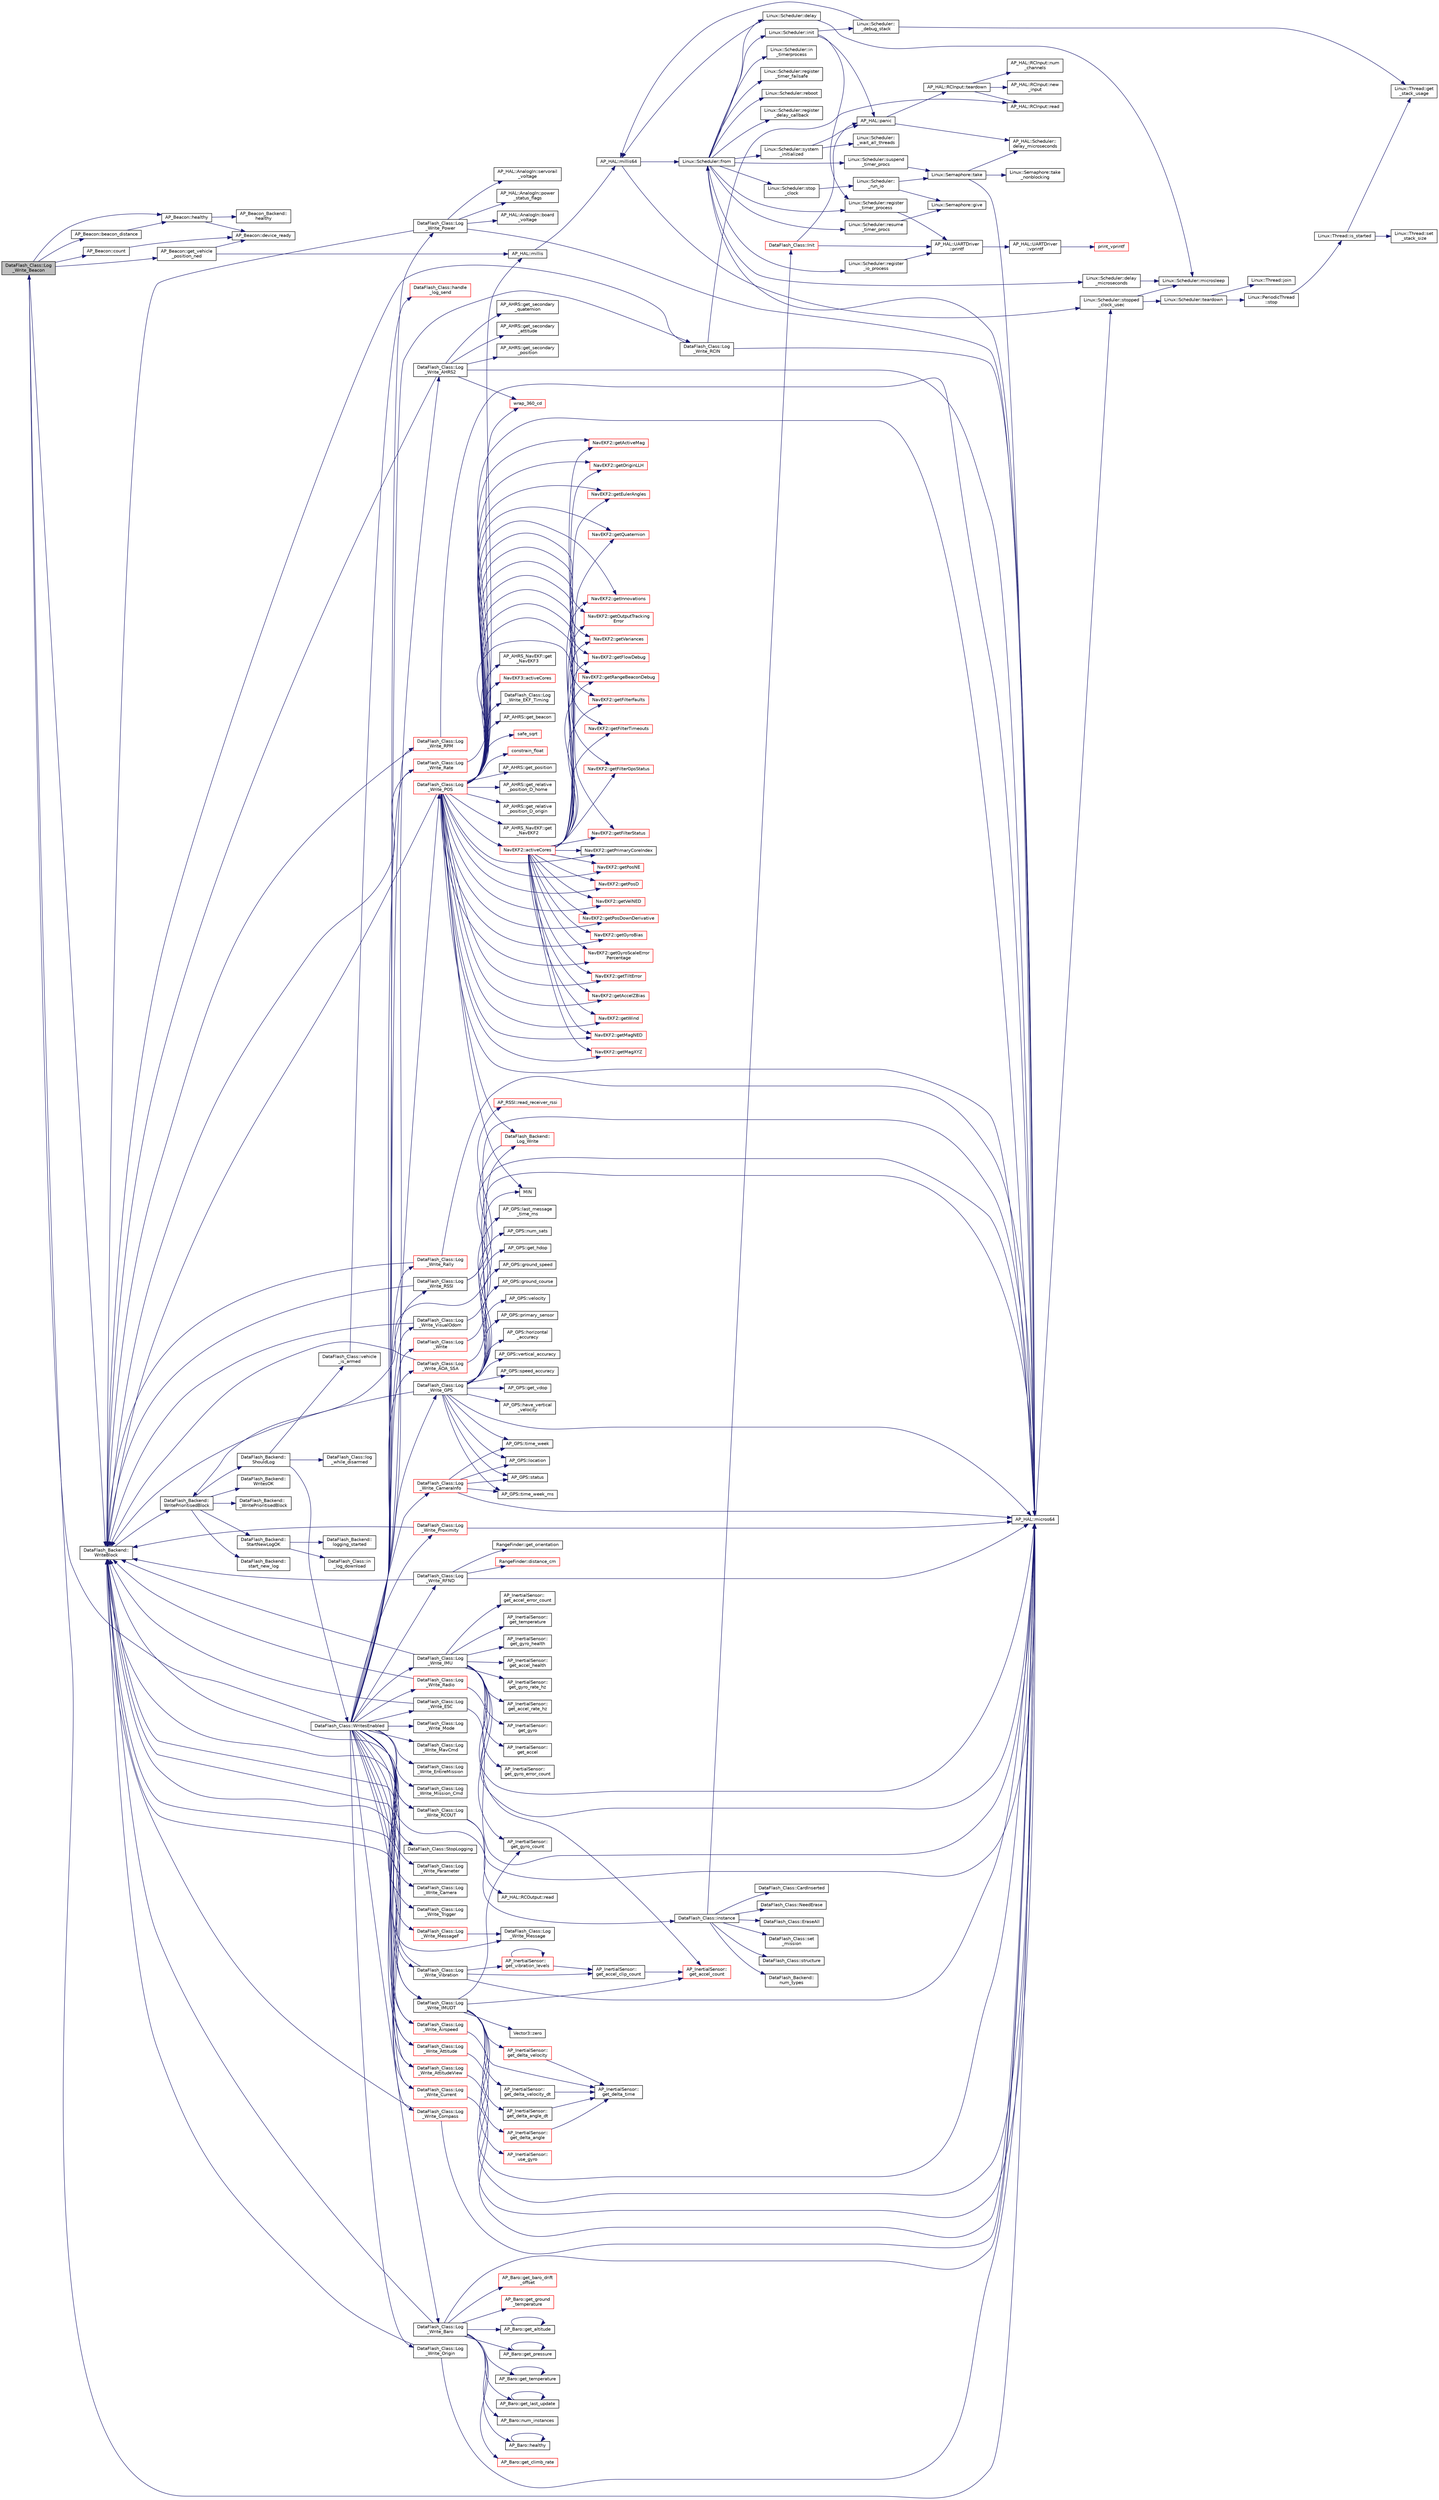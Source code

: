 digraph "DataFlash_Class::Log_Write_Beacon"
{
 // INTERACTIVE_SVG=YES
  edge [fontname="Helvetica",fontsize="10",labelfontname="Helvetica",labelfontsize="10"];
  node [fontname="Helvetica",fontsize="10",shape=record];
  rankdir="LR";
  Node1 [label="DataFlash_Class::Log\l_Write_Beacon",height=0.2,width=0.4,color="black", fillcolor="grey75", style="filled", fontcolor="black"];
  Node1 -> Node2 [color="midnightblue",fontsize="10",style="solid",fontname="Helvetica"];
  Node2 [label="AP_Beacon::get_vehicle\l_position_ned",height=0.2,width=0.4,color="black", fillcolor="white", style="filled",URL="$classAP__Beacon.html#a0b7aef9f21c219f128c4742c8a0bc589"];
  Node2 -> Node3 [color="midnightblue",fontsize="10",style="solid",fontname="Helvetica"];
  Node3 [label="AP_Beacon::device_ready",height=0.2,width=0.4,color="black", fillcolor="white", style="filled",URL="$classAP__Beacon.html#a78c5501000d02e25916d46cbdd5c2318"];
  Node2 -> Node4 [color="midnightblue",fontsize="10",style="solid",fontname="Helvetica"];
  Node4 [label="AP_HAL::millis",height=0.2,width=0.4,color="black", fillcolor="white", style="filled",URL="$namespaceAP__HAL.html#a77dffbb18891996280308e21316ec186"];
  Node4 -> Node5 [color="midnightblue",fontsize="10",style="solid",fontname="Helvetica"];
  Node5 [label="AP_HAL::millis64",height=0.2,width=0.4,color="black", fillcolor="white", style="filled",URL="$namespaceAP__HAL.html#a59336c5fceaf28a76d1df1581a87a25d"];
  Node5 -> Node6 [color="midnightblue",fontsize="10",style="solid",fontname="Helvetica"];
  Node6 [label="Linux::Scheduler::from",height=0.2,width=0.4,color="black", fillcolor="white", style="filled",URL="$classLinux_1_1Scheduler.html#a53ecaae0fdc72f85bd57c4b0cff93653"];
  Node6 -> Node7 [color="midnightblue",fontsize="10",style="solid",fontname="Helvetica"];
  Node7 [label="Linux::Scheduler::init",height=0.2,width=0.4,color="black", fillcolor="white", style="filled",URL="$classLinux_1_1Scheduler.html#a3d77c332e051c28c83fb07757e7100bd"];
  Node7 -> Node8 [color="midnightblue",fontsize="10",style="solid",fontname="Helvetica"];
  Node8 [label="AP_HAL::panic",height=0.2,width=0.4,color="black", fillcolor="white", style="filled",URL="$namespaceAP__HAL.html#a71832f03d849a0c088f04fc98d3c8143"];
  Node8 -> Node9 [color="midnightblue",fontsize="10",style="solid",fontname="Helvetica"];
  Node9 [label="AP_HAL::RCInput::teardown",height=0.2,width=0.4,color="black", fillcolor="white", style="filled",URL="$classAP__HAL_1_1RCInput.html#a2bea13d38f2b9ae8bf5193a3a69f0a31"];
  Node9 -> Node10 [color="midnightblue",fontsize="10",style="solid",fontname="Helvetica"];
  Node10 [label="AP_HAL::RCInput::new\l_input",height=0.2,width=0.4,color="black", fillcolor="white", style="filled",URL="$classAP__HAL_1_1RCInput.html#aee1fade33080edef83dd7db0fad0f7da"];
  Node9 -> Node11 [color="midnightblue",fontsize="10",style="solid",fontname="Helvetica"];
  Node11 [label="AP_HAL::RCInput::num\l_channels",height=0.2,width=0.4,color="black", fillcolor="white", style="filled",URL="$classAP__HAL_1_1RCInput.html#ae55f959c6115c1f41783af3a2b6c4fcd"];
  Node9 -> Node12 [color="midnightblue",fontsize="10",style="solid",fontname="Helvetica"];
  Node12 [label="AP_HAL::RCInput::read",height=0.2,width=0.4,color="black", fillcolor="white", style="filled",URL="$classAP__HAL_1_1RCInput.html#a078fd7e6d2e6a899009ec674a8e03498"];
  Node8 -> Node13 [color="midnightblue",fontsize="10",style="solid",fontname="Helvetica"];
  Node13 [label="AP_HAL::Scheduler::\ldelay_microseconds",height=0.2,width=0.4,color="black", fillcolor="white", style="filled",URL="$classAP__HAL_1_1Scheduler.html#a78c4f1b1f192ac1c99544b6cc8f099b0"];
  Node7 -> Node14 [color="midnightblue",fontsize="10",style="solid",fontname="Helvetica"];
  Node14 [label="Linux::Scheduler::register\l_timer_process",height=0.2,width=0.4,color="black", fillcolor="white", style="filled",URL="$classLinux_1_1Scheduler.html#a02a34a123dfebaf360f7010745e1e646"];
  Node14 -> Node15 [color="midnightblue",fontsize="10",style="solid",fontname="Helvetica"];
  Node15 [label="AP_HAL::UARTDriver\l::printf",height=0.2,width=0.4,color="black", fillcolor="white", style="filled",URL="$classAP__HAL_1_1UARTDriver.html#a6ceedc792594e59fc7d80b39a435f027"];
  Node15 -> Node16 [color="midnightblue",fontsize="10",style="solid",fontname="Helvetica"];
  Node16 [label="AP_HAL::UARTDriver\l::vprintf",height=0.2,width=0.4,color="black", fillcolor="white", style="filled",URL="$classAP__HAL_1_1UARTDriver.html#aa8abfb6d6641299472c29ac1edde559f"];
  Node16 -> Node17 [color="midnightblue",fontsize="10",style="solid",fontname="Helvetica"];
  Node17 [label="print_vprintf",height=0.2,width=0.4,color="red", fillcolor="white", style="filled",URL="$print__vprintf_8cpp.html#a1534eaeab54696df96975b56d9f49212"];
  Node7 -> Node18 [color="midnightblue",fontsize="10",style="solid",fontname="Helvetica"];
  Node18 [label="Linux::Scheduler::\l_debug_stack",height=0.2,width=0.4,color="black", fillcolor="white", style="filled",URL="$classLinux_1_1Scheduler.html#a163eb7b285c95b1b1d036fc61d723910"];
  Node18 -> Node5 [color="midnightblue",fontsize="10",style="solid",fontname="Helvetica"];
  Node18 -> Node19 [color="midnightblue",fontsize="10",style="solid",fontname="Helvetica"];
  Node19 [label="Linux::Thread::get\l_stack_usage",height=0.2,width=0.4,color="black", fillcolor="white", style="filled",URL="$classLinux_1_1Thread.html#a6884970a0811ae21953c57fb98aa6e96"];
  Node6 -> Node20 [color="midnightblue",fontsize="10",style="solid",fontname="Helvetica"];
  Node20 [label="Linux::Scheduler::delay",height=0.2,width=0.4,color="black", fillcolor="white", style="filled",URL="$classLinux_1_1Scheduler.html#a14f3239ecbb9889823b20dc9de655c2f"];
  Node20 -> Node5 [color="midnightblue",fontsize="10",style="solid",fontname="Helvetica"];
  Node20 -> Node21 [color="midnightblue",fontsize="10",style="solid",fontname="Helvetica"];
  Node21 [label="Linux::Scheduler::microsleep",height=0.2,width=0.4,color="black", fillcolor="white", style="filled",URL="$classLinux_1_1Scheduler.html#a647872aff158b510c56862f51f951538"];
  Node6 -> Node22 [color="midnightblue",fontsize="10",style="solid",fontname="Helvetica"];
  Node22 [label="Linux::Scheduler::delay\l_microseconds",height=0.2,width=0.4,color="black", fillcolor="white", style="filled",URL="$classLinux_1_1Scheduler.html#a4cffd5bcba0175bf49c7aa75ff3bf09a"];
  Node22 -> Node21 [color="midnightblue",fontsize="10",style="solid",fontname="Helvetica"];
  Node6 -> Node23 [color="midnightblue",fontsize="10",style="solid",fontname="Helvetica"];
  Node23 [label="Linux::Scheduler::register\l_delay_callback",height=0.2,width=0.4,color="black", fillcolor="white", style="filled",URL="$classLinux_1_1Scheduler.html#a5cb50b637d5fd3e5f9220bc23db0fb3f"];
  Node6 -> Node14 [color="midnightblue",fontsize="10",style="solid",fontname="Helvetica"];
  Node6 -> Node24 [color="midnightblue",fontsize="10",style="solid",fontname="Helvetica"];
  Node24 [label="Linux::Scheduler::register\l_io_process",height=0.2,width=0.4,color="black", fillcolor="white", style="filled",URL="$classLinux_1_1Scheduler.html#aa2be97cb8686d72cc322fb38f69a940c"];
  Node24 -> Node15 [color="midnightblue",fontsize="10",style="solid",fontname="Helvetica"];
  Node6 -> Node25 [color="midnightblue",fontsize="10",style="solid",fontname="Helvetica"];
  Node25 [label="Linux::Scheduler::suspend\l_timer_procs",height=0.2,width=0.4,color="black", fillcolor="white", style="filled",URL="$classLinux_1_1Scheduler.html#abba967d02c28cb0b16a7cebbff9bc6d6"];
  Node25 -> Node26 [color="midnightblue",fontsize="10",style="solid",fontname="Helvetica"];
  Node26 [label="Linux::Semaphore::take",height=0.2,width=0.4,color="black", fillcolor="white", style="filled",URL="$classLinux_1_1Semaphore.html#afc4c8706abb7e68aa4001ea372dc614e"];
  Node26 -> Node27 [color="midnightblue",fontsize="10",style="solid",fontname="Helvetica"];
  Node27 [label="Linux::Semaphore::take\l_nonblocking",height=0.2,width=0.4,color="black", fillcolor="white", style="filled",URL="$classLinux_1_1Semaphore.html#a561b4f40f3a76335f1a686c2aed526f9"];
  Node26 -> Node28 [color="midnightblue",fontsize="10",style="solid",fontname="Helvetica"];
  Node28 [label="AP_HAL::micros64",height=0.2,width=0.4,color="black", fillcolor="white", style="filled",URL="$namespaceAP__HAL.html#a7aa0ce7625c9680e30ff4a99940907a5"];
  Node28 -> Node6 [color="midnightblue",fontsize="10",style="solid",fontname="Helvetica"];
  Node28 -> Node29 [color="midnightblue",fontsize="10",style="solid",fontname="Helvetica"];
  Node29 [label="Linux::Scheduler::stopped\l_clock_usec",height=0.2,width=0.4,color="black", fillcolor="white", style="filled",URL="$classLinux_1_1Scheduler.html#a682b4c34f330f66db5ab4aa5d96e13f9"];
  Node29 -> Node21 [color="midnightblue",fontsize="10",style="solid",fontname="Helvetica"];
  Node29 -> Node30 [color="midnightblue",fontsize="10",style="solid",fontname="Helvetica"];
  Node30 [label="Linux::Scheduler::teardown",height=0.2,width=0.4,color="black", fillcolor="white", style="filled",URL="$classLinux_1_1Scheduler.html#ab373a83d818679432520ea881044b2a7"];
  Node30 -> Node31 [color="midnightblue",fontsize="10",style="solid",fontname="Helvetica"];
  Node31 [label="Linux::PeriodicThread\l::stop",height=0.2,width=0.4,color="black", fillcolor="white", style="filled",URL="$classLinux_1_1PeriodicThread.html#a136aaf6e713f63b246fc4a2905e6e9a1"];
  Node31 -> Node32 [color="midnightblue",fontsize="10",style="solid",fontname="Helvetica"];
  Node32 [label="Linux::Thread::is_started",height=0.2,width=0.4,color="black", fillcolor="white", style="filled",URL="$classLinux_1_1Thread.html#a240d7b48a9a8eb43638f67295a1819e5"];
  Node32 -> Node19 [color="midnightblue",fontsize="10",style="solid",fontname="Helvetica"];
  Node32 -> Node33 [color="midnightblue",fontsize="10",style="solid",fontname="Helvetica"];
  Node33 [label="Linux::Thread::set\l_stack_size",height=0.2,width=0.4,color="black", fillcolor="white", style="filled",URL="$classLinux_1_1Thread.html#a8d3282b714faaf68eae534e9276419f0"];
  Node30 -> Node34 [color="midnightblue",fontsize="10",style="solid",fontname="Helvetica"];
  Node34 [label="Linux::Thread::join",height=0.2,width=0.4,color="black", fillcolor="white", style="filled",URL="$classLinux_1_1Thread.html#a32b7d184279634922e2f3b23b584fbcd"];
  Node26 -> Node13 [color="midnightblue",fontsize="10",style="solid",fontname="Helvetica"];
  Node6 -> Node35 [color="midnightblue",fontsize="10",style="solid",fontname="Helvetica"];
  Node35 [label="Linux::Scheduler::resume\l_timer_procs",height=0.2,width=0.4,color="black", fillcolor="white", style="filled",URL="$classLinux_1_1Scheduler.html#aee4e701b92cb4721c4de1bfcdcded70c"];
  Node35 -> Node36 [color="midnightblue",fontsize="10",style="solid",fontname="Helvetica"];
  Node36 [label="Linux::Semaphore::give",height=0.2,width=0.4,color="black", fillcolor="white", style="filled",URL="$classLinux_1_1Semaphore.html#a216f91636f64b57b59d43ef64af91624"];
  Node6 -> Node37 [color="midnightblue",fontsize="10",style="solid",fontname="Helvetica"];
  Node37 [label="Linux::Scheduler::in\l_timerprocess",height=0.2,width=0.4,color="black", fillcolor="white", style="filled",URL="$classLinux_1_1Scheduler.html#af23753e7c6bfa97553db215a64235455"];
  Node6 -> Node38 [color="midnightblue",fontsize="10",style="solid",fontname="Helvetica"];
  Node38 [label="Linux::Scheduler::register\l_timer_failsafe",height=0.2,width=0.4,color="black", fillcolor="white", style="filled",URL="$classLinux_1_1Scheduler.html#ac193459e3575c7a0588fdc72250c2044"];
  Node6 -> Node39 [color="midnightblue",fontsize="10",style="solid",fontname="Helvetica"];
  Node39 [label="Linux::Scheduler::system\l_initialized",height=0.2,width=0.4,color="black", fillcolor="white", style="filled",URL="$classLinux_1_1Scheduler.html#ad6070a7ee637adf5101b1e6b6efbf8f6"];
  Node39 -> Node8 [color="midnightblue",fontsize="10",style="solid",fontname="Helvetica"];
  Node39 -> Node40 [color="midnightblue",fontsize="10",style="solid",fontname="Helvetica"];
  Node40 [label="Linux::Scheduler::\l_wait_all_threads",height=0.2,width=0.4,color="black", fillcolor="white", style="filled",URL="$classLinux_1_1Scheduler.html#ac52c8da3f1f4fd79c50bd64379daf399"];
  Node6 -> Node41 [color="midnightblue",fontsize="10",style="solid",fontname="Helvetica"];
  Node41 [label="Linux::Scheduler::reboot",height=0.2,width=0.4,color="black", fillcolor="white", style="filled",URL="$classLinux_1_1Scheduler.html#ae72cfa66c849ffd882ef518c35c71e69"];
  Node6 -> Node42 [color="midnightblue",fontsize="10",style="solid",fontname="Helvetica"];
  Node42 [label="Linux::Scheduler::stop\l_clock",height=0.2,width=0.4,color="black", fillcolor="white", style="filled",URL="$classLinux_1_1Scheduler.html#a392aebafcdfe9a812e4db4b7a9dcce9c"];
  Node42 -> Node43 [color="midnightblue",fontsize="10",style="solid",fontname="Helvetica"];
  Node43 [label="Linux::Scheduler::\l_run_io",height=0.2,width=0.4,color="black", fillcolor="white", style="filled",URL="$classLinux_1_1Scheduler.html#a70b024d7d0886bf47b46cc3ee310d638"];
  Node43 -> Node26 [color="midnightblue",fontsize="10",style="solid",fontname="Helvetica"];
  Node43 -> Node36 [color="midnightblue",fontsize="10",style="solid",fontname="Helvetica"];
  Node5 -> Node29 [color="midnightblue",fontsize="10",style="solid",fontname="Helvetica"];
  Node1 -> Node28 [color="midnightblue",fontsize="10",style="solid",fontname="Helvetica"];
  Node1 -> Node44 [color="midnightblue",fontsize="10",style="solid",fontname="Helvetica"];
  Node44 [label="AP_Beacon::healthy",height=0.2,width=0.4,color="black", fillcolor="white", style="filled",URL="$classAP__Beacon.html#a63934b3ceee41ceb3370b3ac99671557"];
  Node44 -> Node3 [color="midnightblue",fontsize="10",style="solid",fontname="Helvetica"];
  Node44 -> Node45 [color="midnightblue",fontsize="10",style="solid",fontname="Helvetica"];
  Node45 [label="AP_Beacon_Backend::\lhealthy",height=0.2,width=0.4,color="black", fillcolor="white", style="filled",URL="$classAP__Beacon__Backend.html#a47d47924f7b146ce69e78987ea6e3aca"];
  Node1 -> Node46 [color="midnightblue",fontsize="10",style="solid",fontname="Helvetica"];
  Node46 [label="AP_Beacon::count",height=0.2,width=0.4,color="black", fillcolor="white", style="filled",URL="$classAP__Beacon.html#a997457e517f3eb8dc41c8ccdd5109a59"];
  Node46 -> Node3 [color="midnightblue",fontsize="10",style="solid",fontname="Helvetica"];
  Node1 -> Node47 [color="midnightblue",fontsize="10",style="solid",fontname="Helvetica"];
  Node47 [label="AP_Beacon::beacon_distance",height=0.2,width=0.4,color="black", fillcolor="white", style="filled",URL="$classAP__Beacon.html#a770bf66510fe2c8ce84f54453aa0a0d6"];
  Node47 -> Node44 [color="midnightblue",fontsize="10",style="solid",fontname="Helvetica"];
  Node1 -> Node48 [color="midnightblue",fontsize="10",style="solid",fontname="Helvetica"];
  Node48 [label="DataFlash_Backend::\lWriteBlock",height=0.2,width=0.4,color="black", fillcolor="white", style="filled",URL="$classDataFlash__Backend.html#aed94b3ad1fd7333ddd7c2e20c3433d52"];
  Node48 -> Node49 [color="midnightblue",fontsize="10",style="solid",fontname="Helvetica"];
  Node49 [label="DataFlash_Backend::\lWritePrioritisedBlock",height=0.2,width=0.4,color="black", fillcolor="white", style="filled",URL="$classDataFlash__Backend.html#a70bd07e118265442caab0d742cb06abc"];
  Node49 -> Node50 [color="midnightblue",fontsize="10",style="solid",fontname="Helvetica"];
  Node50 [label="DataFlash_Backend::\lShouldLog",height=0.2,width=0.4,color="black", fillcolor="white", style="filled",URL="$classDataFlash__Backend.html#ae29c274eff677e46bb9e404656194789"];
  Node50 -> Node51 [color="midnightblue",fontsize="10",style="solid",fontname="Helvetica"];
  Node51 [label="DataFlash_Class::WritesEnabled",height=0.2,width=0.4,color="black", fillcolor="white", style="filled",URL="$classDataFlash__Class.html#a680528ccef337901407a125439e1f397"];
  Node51 -> Node52 [color="midnightblue",fontsize="10",style="solid",fontname="Helvetica"];
  Node52 [label="DataFlash_Class::StopLogging",height=0.2,width=0.4,color="black", fillcolor="white", style="filled",URL="$classDataFlash__Class.html#a538502933250cd0213a575101b1a127d"];
  Node51 -> Node53 [color="midnightblue",fontsize="10",style="solid",fontname="Helvetica"];
  Node53 [label="DataFlash_Class::Log\l_Write_Parameter",height=0.2,width=0.4,color="black", fillcolor="white", style="filled",URL="$classDataFlash__Class.html#a488ee9ba241f827fcb979dbccfdab76d"];
  Node51 -> Node54 [color="midnightblue",fontsize="10",style="solid",fontname="Helvetica"];
  Node54 [label="DataFlash_Class::Log\l_Write_GPS",height=0.2,width=0.4,color="black", fillcolor="white", style="filled",URL="$classDataFlash__Class.html#a8a9087dec83092f0ea67b6741ff9f32e"];
  Node54 -> Node28 [color="midnightblue",fontsize="10",style="solid",fontname="Helvetica"];
  Node54 -> Node55 [color="midnightblue",fontsize="10",style="solid",fontname="Helvetica"];
  Node55 [label="AP_GPS::location",height=0.2,width=0.4,color="black", fillcolor="white", style="filled",URL="$classAP__GPS.html#a2ca8a9bad47faad1baeb09e124979022"];
  Node54 -> Node56 [color="midnightblue",fontsize="10",style="solid",fontname="Helvetica"];
  Node56 [label="AP_GPS::status",height=0.2,width=0.4,color="black", fillcolor="white", style="filled",URL="$classAP__GPS.html#a9093c8cf1d5a78ccd8677229bb314d37",tooltip="Query GPS status. "];
  Node54 -> Node57 [color="midnightblue",fontsize="10",style="solid",fontname="Helvetica"];
  Node57 [label="AP_GPS::time_week_ms",height=0.2,width=0.4,color="black", fillcolor="white", style="filled",URL="$classAP__GPS.html#a1a47dc3e414a9d83ff18fa849c538823"];
  Node54 -> Node58 [color="midnightblue",fontsize="10",style="solid",fontname="Helvetica"];
  Node58 [label="AP_GPS::time_week",height=0.2,width=0.4,color="black", fillcolor="white", style="filled",URL="$classAP__GPS.html#a0f232d5ff5d2e54ad7dc7a52ab16f207"];
  Node54 -> Node59 [color="midnightblue",fontsize="10",style="solid",fontname="Helvetica"];
  Node59 [label="AP_GPS::num_sats",height=0.2,width=0.4,color="black", fillcolor="white", style="filled",URL="$classAP__GPS.html#af74c8da8ab7394a33b0f0e64582d8648"];
  Node54 -> Node60 [color="midnightblue",fontsize="10",style="solid",fontname="Helvetica"];
  Node60 [label="AP_GPS::get_hdop",height=0.2,width=0.4,color="black", fillcolor="white", style="filled",URL="$classAP__GPS.html#ae70aabdca2602d0a8f12f3e7696b3c55"];
  Node54 -> Node61 [color="midnightblue",fontsize="10",style="solid",fontname="Helvetica"];
  Node61 [label="AP_GPS::ground_speed",height=0.2,width=0.4,color="black", fillcolor="white", style="filled",URL="$classAP__GPS.html#a426041563da447ec6e9cde1926a88fdb"];
  Node54 -> Node62 [color="midnightblue",fontsize="10",style="solid",fontname="Helvetica"];
  Node62 [label="AP_GPS::ground_course",height=0.2,width=0.4,color="black", fillcolor="white", style="filled",URL="$classAP__GPS.html#a5bff6fe60a8622eb35886fa413f9a249"];
  Node54 -> Node63 [color="midnightblue",fontsize="10",style="solid",fontname="Helvetica"];
  Node63 [label="AP_GPS::velocity",height=0.2,width=0.4,color="black", fillcolor="white", style="filled",URL="$classAP__GPS.html#a8b36acdc5098b3f77e28ec640b438fbd"];
  Node54 -> Node64 [color="midnightblue",fontsize="10",style="solid",fontname="Helvetica"];
  Node64 [label="AP_GPS::primary_sensor",height=0.2,width=0.4,color="black", fillcolor="white", style="filled",URL="$classAP__GPS.html#a8881e12793759a81dc52755a76d0cc98"];
  Node54 -> Node48 [color="midnightblue",fontsize="10",style="solid",fontname="Helvetica"];
  Node54 -> Node65 [color="midnightblue",fontsize="10",style="solid",fontname="Helvetica"];
  Node65 [label="AP_GPS::horizontal\l_accuracy",height=0.2,width=0.4,color="black", fillcolor="white", style="filled",URL="$classAP__GPS.html#ab9667a2efe22a330232d6ba425c78364"];
  Node54 -> Node66 [color="midnightblue",fontsize="10",style="solid",fontname="Helvetica"];
  Node66 [label="AP_GPS::vertical_accuracy",height=0.2,width=0.4,color="black", fillcolor="white", style="filled",URL="$classAP__GPS.html#a8e6e1403d3e5d9856683739295a6b84f"];
  Node54 -> Node67 [color="midnightblue",fontsize="10",style="solid",fontname="Helvetica"];
  Node67 [label="AP_GPS::speed_accuracy",height=0.2,width=0.4,color="black", fillcolor="white", style="filled",URL="$classAP__GPS.html#ae23d76fc05fafc83e57d0c6a620b1567"];
  Node54 -> Node68 [color="midnightblue",fontsize="10",style="solid",fontname="Helvetica"];
  Node68 [label="AP_GPS::get_vdop",height=0.2,width=0.4,color="black", fillcolor="white", style="filled",URL="$classAP__GPS.html#a884e2d3e3896b651b56f2558475604ef"];
  Node54 -> Node69 [color="midnightblue",fontsize="10",style="solid",fontname="Helvetica"];
  Node69 [label="MIN",height=0.2,width=0.4,color="black", fillcolor="white", style="filled",URL="$AP__Math_8h.html#a6b187a3fa1e9f663e89175e7e8e213d6"];
  Node54 -> Node70 [color="midnightblue",fontsize="10",style="solid",fontname="Helvetica"];
  Node70 [label="AP_GPS::have_vertical\l_velocity",height=0.2,width=0.4,color="black", fillcolor="white", style="filled",URL="$classAP__GPS.html#ac7d2e0692095207a6ff19072dcac9ef6"];
  Node54 -> Node71 [color="midnightblue",fontsize="10",style="solid",fontname="Helvetica"];
  Node71 [label="AP_GPS::last_message\l_time_ms",height=0.2,width=0.4,color="black", fillcolor="white", style="filled",URL="$classAP__GPS.html#af701b15d8f8f1050e4acab57a867cf4b"];
  Node51 -> Node72 [color="midnightblue",fontsize="10",style="solid",fontname="Helvetica"];
  Node72 [label="DataFlash_Class::instance",height=0.2,width=0.4,color="black", fillcolor="white", style="filled",URL="$classDataFlash__Class.html#af898b7f68e05b5d2a6eaf53d2c178983"];
  Node72 -> Node73 [color="midnightblue",fontsize="10",style="solid",fontname="Helvetica"];
  Node73 [label="DataFlash_Class::set\l_mission",height=0.2,width=0.4,color="black", fillcolor="white", style="filled",URL="$classDataFlash__Class.html#a95bf3cac993c1ee326acc6447e99d875"];
  Node72 -> Node74 [color="midnightblue",fontsize="10",style="solid",fontname="Helvetica"];
  Node74 [label="DataFlash_Class::Init",height=0.2,width=0.4,color="red", fillcolor="white", style="filled",URL="$classDataFlash__Class.html#aabebe7ff9db07e2890274fceaa81b063"];
  Node74 -> Node8 [color="midnightblue",fontsize="10",style="solid",fontname="Helvetica"];
  Node74 -> Node15 [color="midnightblue",fontsize="10",style="solid",fontname="Helvetica"];
  Node72 -> Node75 [color="midnightblue",fontsize="10",style="solid",fontname="Helvetica"];
  Node75 [label="DataFlash_Class::structure",height=0.2,width=0.4,color="black", fillcolor="white", style="filled",URL="$classDataFlash__Class.html#a7ac0e748bbc5c6e72645bb6245257600"];
  Node72 -> Node76 [color="midnightblue",fontsize="10",style="solid",fontname="Helvetica"];
  Node76 [label="DataFlash_Backend::\lnum_types",height=0.2,width=0.4,color="black", fillcolor="white", style="filled",URL="$classDataFlash__Backend.html#a33e7a1703d68bd91ac6782bb10b209f8"];
  Node72 -> Node77 [color="midnightblue",fontsize="10",style="solid",fontname="Helvetica"];
  Node77 [label="DataFlash_Class::CardInserted",height=0.2,width=0.4,color="black", fillcolor="white", style="filled",URL="$classDataFlash__Class.html#a1d18bc15f196f1deb794f9ebd4878da8"];
  Node72 -> Node78 [color="midnightblue",fontsize="10",style="solid",fontname="Helvetica"];
  Node78 [label="DataFlash_Class::NeedErase",height=0.2,width=0.4,color="black", fillcolor="white", style="filled",URL="$classDataFlash__Class.html#a803c6dd673a2eaac58eea2012e57ea17"];
  Node72 -> Node79 [color="midnightblue",fontsize="10",style="solid",fontname="Helvetica"];
  Node79 [label="DataFlash_Class::EraseAll",height=0.2,width=0.4,color="black", fillcolor="white", style="filled",URL="$classDataFlash__Class.html#a53a4a975a3813e9f58ddaaa3b5865a4a"];
  Node51 -> Node80 [color="midnightblue",fontsize="10",style="solid",fontname="Helvetica"];
  Node80 [label="DataFlash_Class::Log\l_Write_RFND",height=0.2,width=0.4,color="black", fillcolor="white", style="filled",URL="$classDataFlash__Class.html#af0a21d8a256a8e1e6f9da5566cc5a168"];
  Node80 -> Node28 [color="midnightblue",fontsize="10",style="solid",fontname="Helvetica"];
  Node80 -> Node81 [color="midnightblue",fontsize="10",style="solid",fontname="Helvetica"];
  Node81 [label="RangeFinder::distance_cm",height=0.2,width=0.4,color="red", fillcolor="white", style="filled",URL="$classRangeFinder.html#a451a7507d534024c72faa2d1b734cb3c"];
  Node80 -> Node82 [color="midnightblue",fontsize="10",style="solid",fontname="Helvetica"];
  Node82 [label="RangeFinder::get_orientation",height=0.2,width=0.4,color="black", fillcolor="white", style="filled",URL="$classRangeFinder.html#a8726073396e842beb10cd0b851fa5521"];
  Node80 -> Node48 [color="midnightblue",fontsize="10",style="solid",fontname="Helvetica"];
  Node51 -> Node83 [color="midnightblue",fontsize="10",style="solid",fontname="Helvetica"];
  Node83 [label="DataFlash_Class::Log\l_Write_IMU",height=0.2,width=0.4,color="black", fillcolor="white", style="filled",URL="$classDataFlash__Class.html#a805d766e5347af5349e0979a2a07e452"];
  Node83 -> Node28 [color="midnightblue",fontsize="10",style="solid",fontname="Helvetica"];
  Node83 -> Node84 [color="midnightblue",fontsize="10",style="solid",fontname="Helvetica"];
  Node84 [label="AP_InertialSensor::\lget_gyro",height=0.2,width=0.4,color="black", fillcolor="white", style="filled",URL="$classAP__InertialSensor.html#a6df2d8ad956d4f375bdee541102f16af"];
  Node83 -> Node85 [color="midnightblue",fontsize="10",style="solid",fontname="Helvetica"];
  Node85 [label="AP_InertialSensor::\lget_accel",height=0.2,width=0.4,color="black", fillcolor="white", style="filled",URL="$classAP__InertialSensor.html#a0f63a4a0e6fc84d6ab9519bc4b254055"];
  Node83 -> Node86 [color="midnightblue",fontsize="10",style="solid",fontname="Helvetica"];
  Node86 [label="AP_InertialSensor::\lget_gyro_error_count",height=0.2,width=0.4,color="black", fillcolor="white", style="filled",URL="$classAP__InertialSensor.html#a0208b9ee617055ef5fccf3547fa79400"];
  Node83 -> Node87 [color="midnightblue",fontsize="10",style="solid",fontname="Helvetica"];
  Node87 [label="AP_InertialSensor::\lget_accel_error_count",height=0.2,width=0.4,color="black", fillcolor="white", style="filled",URL="$classAP__InertialSensor.html#a51a3b3e542f07bbbaea85df6f7c653bf"];
  Node83 -> Node88 [color="midnightblue",fontsize="10",style="solid",fontname="Helvetica"];
  Node88 [label="AP_InertialSensor::\lget_temperature",height=0.2,width=0.4,color="black", fillcolor="white", style="filled",URL="$classAP__InertialSensor.html#a837904ff9797073addb51f20cfefef19"];
  Node83 -> Node89 [color="midnightblue",fontsize="10",style="solid",fontname="Helvetica"];
  Node89 [label="AP_InertialSensor::\lget_gyro_health",height=0.2,width=0.4,color="black", fillcolor="white", style="filled",URL="$classAP__InertialSensor.html#abc8c1aea2c3bc58a05d8d9832a9d1194"];
  Node83 -> Node90 [color="midnightblue",fontsize="10",style="solid",fontname="Helvetica"];
  Node90 [label="AP_InertialSensor::\lget_accel_health",height=0.2,width=0.4,color="black", fillcolor="white", style="filled",URL="$classAP__InertialSensor.html#a2044e7b3804c73b4c393d3988351a96e"];
  Node83 -> Node91 [color="midnightblue",fontsize="10",style="solid",fontname="Helvetica"];
  Node91 [label="AP_InertialSensor::\lget_gyro_rate_hz",height=0.2,width=0.4,color="black", fillcolor="white", style="filled",URL="$classAP__InertialSensor.html#a72fab33b51df58de4d58450a30575522"];
  Node83 -> Node92 [color="midnightblue",fontsize="10",style="solid",fontname="Helvetica"];
  Node92 [label="AP_InertialSensor::\lget_accel_rate_hz",height=0.2,width=0.4,color="black", fillcolor="white", style="filled",URL="$classAP__InertialSensor.html#afa9b1004c306ba221deba79866d3388a"];
  Node83 -> Node48 [color="midnightblue",fontsize="10",style="solid",fontname="Helvetica"];
  Node83 -> Node93 [color="midnightblue",fontsize="10",style="solid",fontname="Helvetica"];
  Node93 [label="AP_InertialSensor::\lget_gyro_count",height=0.2,width=0.4,color="black", fillcolor="white", style="filled",URL="$classAP__InertialSensor.html#aef7fac4fe6ae817ed325f9e35735e94d"];
  Node83 -> Node94 [color="midnightblue",fontsize="10",style="solid",fontname="Helvetica"];
  Node94 [label="AP_InertialSensor::\lget_accel_count",height=0.2,width=0.4,color="red", fillcolor="white", style="filled",URL="$classAP__InertialSensor.html#ac57331a5046d45016ef900726e1be2fb"];
  Node51 -> Node95 [color="midnightblue",fontsize="10",style="solid",fontname="Helvetica"];
  Node95 [label="DataFlash_Class::Log\l_Write_IMUDT",height=0.2,width=0.4,color="black", fillcolor="white", style="filled",URL="$classDataFlash__Class.html#a5835f10f0f4c71618a3793d582b3a52a"];
  Node95 -> Node96 [color="midnightblue",fontsize="10",style="solid",fontname="Helvetica"];
  Node96 [label="AP_InertialSensor::\lget_delta_time",height=0.2,width=0.4,color="black", fillcolor="white", style="filled",URL="$classAP__InertialSensor.html#a7091792f55b39778157617b5e38e6075"];
  Node95 -> Node97 [color="midnightblue",fontsize="10",style="solid",fontname="Helvetica"];
  Node97 [label="AP_InertialSensor::\lget_delta_velocity_dt",height=0.2,width=0.4,color="black", fillcolor="white", style="filled",URL="$classAP__InertialSensor.html#ad22e8ed9b13a093d5cf3a2a420522b3b"];
  Node97 -> Node96 [color="midnightblue",fontsize="10",style="solid",fontname="Helvetica"];
  Node95 -> Node98 [color="midnightblue",fontsize="10",style="solid",fontname="Helvetica"];
  Node98 [label="AP_InertialSensor::\lget_delta_angle_dt",height=0.2,width=0.4,color="black", fillcolor="white", style="filled",URL="$classAP__InertialSensor.html#aa0f163df261837af5bfe71c3ad0cee6c"];
  Node98 -> Node96 [color="midnightblue",fontsize="10",style="solid",fontname="Helvetica"];
  Node95 -> Node99 [color="midnightblue",fontsize="10",style="solid",fontname="Helvetica"];
  Node99 [label="AP_InertialSensor::\lget_delta_angle",height=0.2,width=0.4,color="red", fillcolor="white", style="filled",URL="$classAP__InertialSensor.html#a3be069418436a7fc7a9f87c2b8b34730"];
  Node99 -> Node96 [color="midnightblue",fontsize="10",style="solid",fontname="Helvetica"];
  Node95 -> Node100 [color="midnightblue",fontsize="10",style="solid",fontname="Helvetica"];
  Node100 [label="AP_InertialSensor::\lget_delta_velocity",height=0.2,width=0.4,color="red", fillcolor="white", style="filled",URL="$classAP__InertialSensor.html#ae29959984a5cbda37ebfce599f89ef73"];
  Node100 -> Node96 [color="midnightblue",fontsize="10",style="solid",fontname="Helvetica"];
  Node95 -> Node48 [color="midnightblue",fontsize="10",style="solid",fontname="Helvetica"];
  Node95 -> Node93 [color="midnightblue",fontsize="10",style="solid",fontname="Helvetica"];
  Node95 -> Node94 [color="midnightblue",fontsize="10",style="solid",fontname="Helvetica"];
  Node95 -> Node101 [color="midnightblue",fontsize="10",style="solid",fontname="Helvetica"];
  Node101 [label="AP_InertialSensor::\luse_gyro",height=0.2,width=0.4,color="red", fillcolor="white", style="filled",URL="$classAP__InertialSensor.html#a9e282c96973585fd9d22973a751fdf03"];
  Node95 -> Node102 [color="midnightblue",fontsize="10",style="solid",fontname="Helvetica"];
  Node102 [label="Vector3::zero",height=0.2,width=0.4,color="black", fillcolor="white", style="filled",URL="$classVector3.html#adf1769d5ee5df2f8585df2f540fa5efe"];
  Node51 -> Node103 [color="midnightblue",fontsize="10",style="solid",fontname="Helvetica"];
  Node103 [label="DataFlash_Class::Log\l_Write_Vibration",height=0.2,width=0.4,color="black", fillcolor="white", style="filled",URL="$classDataFlash__Class.html#af3e28f802f9d4f6be01a5283ada628fe"];
  Node103 -> Node28 [color="midnightblue",fontsize="10",style="solid",fontname="Helvetica"];
  Node103 -> Node104 [color="midnightblue",fontsize="10",style="solid",fontname="Helvetica"];
  Node104 [label="AP_InertialSensor::\lget_vibration_levels",height=0.2,width=0.4,color="red", fillcolor="white", style="filled",URL="$classAP__InertialSensor.html#aa781aa6c6244eac9da3f144cb81b3213"];
  Node104 -> Node104 [color="midnightblue",fontsize="10",style="solid",fontname="Helvetica"];
  Node104 -> Node105 [color="midnightblue",fontsize="10",style="solid",fontname="Helvetica"];
  Node105 [label="AP_InertialSensor::\lget_accel_clip_count",height=0.2,width=0.4,color="black", fillcolor="white", style="filled",URL="$classAP__InertialSensor.html#aa670f13835339cc000af447c6be5c4b1"];
  Node105 -> Node94 [color="midnightblue",fontsize="10",style="solid",fontname="Helvetica"];
  Node103 -> Node105 [color="midnightblue",fontsize="10",style="solid",fontname="Helvetica"];
  Node103 -> Node48 [color="midnightblue",fontsize="10",style="solid",fontname="Helvetica"];
  Node51 -> Node106 [color="midnightblue",fontsize="10",style="solid",fontname="Helvetica"];
  Node106 [label="DataFlash_Class::Log\l_Write_RCIN",height=0.2,width=0.4,color="black", fillcolor="white", style="filled",URL="$classDataFlash__Class.html#ae3cb0f9ab8db6bcced3f504a2a767081"];
  Node106 -> Node28 [color="midnightblue",fontsize="10",style="solid",fontname="Helvetica"];
  Node106 -> Node12 [color="midnightblue",fontsize="10",style="solid",fontname="Helvetica"];
  Node106 -> Node48 [color="midnightblue",fontsize="10",style="solid",fontname="Helvetica"];
  Node51 -> Node107 [color="midnightblue",fontsize="10",style="solid",fontname="Helvetica"];
  Node107 [label="DataFlash_Class::Log\l_Write_RCOUT",height=0.2,width=0.4,color="black", fillcolor="white", style="filled",URL="$classDataFlash__Class.html#a365196ae7546b5065934ffbdb91066e5"];
  Node107 -> Node28 [color="midnightblue",fontsize="10",style="solid",fontname="Helvetica"];
  Node107 -> Node108 [color="midnightblue",fontsize="10",style="solid",fontname="Helvetica"];
  Node108 [label="AP_HAL::RCOutput::read",height=0.2,width=0.4,color="black", fillcolor="white", style="filled",URL="$classAP__HAL_1_1RCOutput.html#a420a3b2ebf1216aa2dea1563225bb70f"];
  Node107 -> Node48 [color="midnightblue",fontsize="10",style="solid",fontname="Helvetica"];
  Node51 -> Node109 [color="midnightblue",fontsize="10",style="solid",fontname="Helvetica"];
  Node109 [label="DataFlash_Class::Log\l_Write_RSSI",height=0.2,width=0.4,color="black", fillcolor="white", style="filled",URL="$classDataFlash__Class.html#ab89b9493bafe090db104589de9bc100c"];
  Node109 -> Node28 [color="midnightblue",fontsize="10",style="solid",fontname="Helvetica"];
  Node109 -> Node110 [color="midnightblue",fontsize="10",style="solid",fontname="Helvetica"];
  Node110 [label="AP_RSSI::read_receiver_rssi",height=0.2,width=0.4,color="red", fillcolor="white", style="filled",URL="$classAP__RSSI.html#aaf433294279d2da28157c6036faee2fa"];
  Node109 -> Node48 [color="midnightblue",fontsize="10",style="solid",fontname="Helvetica"];
  Node51 -> Node111 [color="midnightblue",fontsize="10",style="solid",fontname="Helvetica"];
  Node111 [label="DataFlash_Class::Log\l_Write_Baro",height=0.2,width=0.4,color="black", fillcolor="white", style="filled",URL="$classDataFlash__Class.html#a4a12c2f2025e0a63d6ec85602857d0cb"];
  Node111 -> Node28 [color="midnightblue",fontsize="10",style="solid",fontname="Helvetica"];
  Node111 -> Node112 [color="midnightblue",fontsize="10",style="solid",fontname="Helvetica"];
  Node112 [label="AP_Baro::get_climb_rate",height=0.2,width=0.4,color="red", fillcolor="white", style="filled",URL="$classAP__Baro.html#afd63ca7ecadb313c2217bd9f7e6a7b42"];
  Node111 -> Node113 [color="midnightblue",fontsize="10",style="solid",fontname="Helvetica"];
  Node113 [label="AP_Baro::get_baro_drift\l_offset",height=0.2,width=0.4,color="red", fillcolor="white", style="filled",URL="$classAP__Baro.html#a79bff5f0fdc6e8f6f0f801e829179ad7"];
  Node111 -> Node114 [color="midnightblue",fontsize="10",style="solid",fontname="Helvetica"];
  Node114 [label="AP_Baro::get_ground\l_temperature",height=0.2,width=0.4,color="red", fillcolor="white", style="filled",URL="$classAP__Baro.html#a56e804f0994a7fa0bb295735002c928e"];
  Node111 -> Node115 [color="midnightblue",fontsize="10",style="solid",fontname="Helvetica"];
  Node115 [label="AP_Baro::get_altitude",height=0.2,width=0.4,color="black", fillcolor="white", style="filled",URL="$classAP__Baro.html#a984b4dbc11e276e832467253590da933"];
  Node115 -> Node115 [color="midnightblue",fontsize="10",style="solid",fontname="Helvetica"];
  Node111 -> Node116 [color="midnightblue",fontsize="10",style="solid",fontname="Helvetica"];
  Node116 [label="AP_Baro::get_pressure",height=0.2,width=0.4,color="black", fillcolor="white", style="filled",URL="$classAP__Baro.html#aafa0e900262503f0ba84d4cadcf888d7"];
  Node116 -> Node116 [color="midnightblue",fontsize="10",style="solid",fontname="Helvetica"];
  Node111 -> Node117 [color="midnightblue",fontsize="10",style="solid",fontname="Helvetica"];
  Node117 [label="AP_Baro::get_temperature",height=0.2,width=0.4,color="black", fillcolor="white", style="filled",URL="$classAP__Baro.html#a08986d0a15b5b74601f505c9ffb258c2"];
  Node117 -> Node117 [color="midnightblue",fontsize="10",style="solid",fontname="Helvetica"];
  Node111 -> Node118 [color="midnightblue",fontsize="10",style="solid",fontname="Helvetica"];
  Node118 [label="AP_Baro::get_last_update",height=0.2,width=0.4,color="black", fillcolor="white", style="filled",URL="$classAP__Baro.html#aae5b3ae28aca807eb20b722a04685061"];
  Node118 -> Node118 [color="midnightblue",fontsize="10",style="solid",fontname="Helvetica"];
  Node111 -> Node48 [color="midnightblue",fontsize="10",style="solid",fontname="Helvetica"];
  Node111 -> Node119 [color="midnightblue",fontsize="10",style="solid",fontname="Helvetica"];
  Node119 [label="AP_Baro::num_instances",height=0.2,width=0.4,color="black", fillcolor="white", style="filled",URL="$classAP__Baro.html#a1f7196f34a53cd91adbf7f905c7f7244"];
  Node111 -> Node120 [color="midnightblue",fontsize="10",style="solid",fontname="Helvetica"];
  Node120 [label="AP_Baro::healthy",height=0.2,width=0.4,color="black", fillcolor="white", style="filled",URL="$classAP__Baro.html#afdb3b202976bb59dfcc20e6d799029e0"];
  Node120 -> Node120 [color="midnightblue",fontsize="10",style="solid",fontname="Helvetica"];
  Node51 -> Node121 [color="midnightblue",fontsize="10",style="solid",fontname="Helvetica"];
  Node121 [label="DataFlash_Class::Log\l_Write_Power",height=0.2,width=0.4,color="black", fillcolor="white", style="filled",URL="$classDataFlash__Class.html#a0244745bcbf21252169dbca26be44557"];
  Node121 -> Node28 [color="midnightblue",fontsize="10",style="solid",fontname="Helvetica"];
  Node121 -> Node122 [color="midnightblue",fontsize="10",style="solid",fontname="Helvetica"];
  Node122 [label="AP_HAL::AnalogIn::board\l_voltage",height=0.2,width=0.4,color="black", fillcolor="white", style="filled",URL="$classAP__HAL_1_1AnalogIn.html#a84c87bc57f06182afc85725cafe22698"];
  Node121 -> Node123 [color="midnightblue",fontsize="10",style="solid",fontname="Helvetica"];
  Node123 [label="AP_HAL::AnalogIn::servorail\l_voltage",height=0.2,width=0.4,color="black", fillcolor="white", style="filled",URL="$classAP__HAL_1_1AnalogIn.html#aec5bbeb075072b2cc35d2301236c7f45"];
  Node121 -> Node124 [color="midnightblue",fontsize="10",style="solid",fontname="Helvetica"];
  Node124 [label="AP_HAL::AnalogIn::power\l_status_flags",height=0.2,width=0.4,color="black", fillcolor="white", style="filled",URL="$classAP__HAL_1_1AnalogIn.html#ab607b3cdb6819195a05f728589ffaf29"];
  Node121 -> Node48 [color="midnightblue",fontsize="10",style="solid",fontname="Helvetica"];
  Node51 -> Node125 [color="midnightblue",fontsize="10",style="solid",fontname="Helvetica"];
  Node125 [label="DataFlash_Class::Log\l_Write_AHRS2",height=0.2,width=0.4,color="black", fillcolor="white", style="filled",URL="$classDataFlash__Class.html#ad81bca014959c6b0a6714ea0d83c409f"];
  Node125 -> Node126 [color="midnightblue",fontsize="10",style="solid",fontname="Helvetica"];
  Node126 [label="AP_AHRS::get_secondary\l_attitude",height=0.2,width=0.4,color="black", fillcolor="white", style="filled",URL="$classAP__AHRS.html#ab58e7d00d7e434949abca436144b58e4"];
  Node125 -> Node127 [color="midnightblue",fontsize="10",style="solid",fontname="Helvetica"];
  Node127 [label="AP_AHRS::get_secondary\l_position",height=0.2,width=0.4,color="black", fillcolor="white", style="filled",URL="$classAP__AHRS.html#aec9ab602135d16cd05aa0376842d2779"];
  Node125 -> Node128 [color="midnightblue",fontsize="10",style="solid",fontname="Helvetica"];
  Node128 [label="AP_AHRS::get_secondary\l_quaternion",height=0.2,width=0.4,color="black", fillcolor="white", style="filled",URL="$classAP__AHRS.html#adb89959d03d2917f5d12365f1c60f013"];
  Node125 -> Node28 [color="midnightblue",fontsize="10",style="solid",fontname="Helvetica"];
  Node125 -> Node129 [color="midnightblue",fontsize="10",style="solid",fontname="Helvetica"];
  Node129 [label="wrap_360_cd",height=0.2,width=0.4,color="red", fillcolor="white", style="filled",URL="$AP__Math_8cpp.html#a7be6cecc012fbd1984f4c6c19ffd6997"];
  Node125 -> Node48 [color="midnightblue",fontsize="10",style="solid",fontname="Helvetica"];
  Node51 -> Node130 [color="midnightblue",fontsize="10",style="solid",fontname="Helvetica"];
  Node130 [label="DataFlash_Class::Log\l_Write_POS",height=0.2,width=0.4,color="red", fillcolor="white", style="filled",URL="$classDataFlash__Class.html#a46e58faaa53c44516433f6bb7bde4163"];
  Node130 -> Node131 [color="midnightblue",fontsize="10",style="solid",fontname="Helvetica"];
  Node131 [label="AP_AHRS::get_position",height=0.2,width=0.4,color="black", fillcolor="white", style="filled",URL="$classAP__AHRS.html#a861802533d7f8a91efc39425ac9c724f"];
  Node130 -> Node132 [color="midnightblue",fontsize="10",style="solid",fontname="Helvetica"];
  Node132 [label="AP_AHRS::get_relative\l_position_D_home",height=0.2,width=0.4,color="black", fillcolor="white", style="filled",URL="$classAP__AHRS.html#a6573f5db06887fb66661ecb18e03ec3f"];
  Node130 -> Node28 [color="midnightblue",fontsize="10",style="solid",fontname="Helvetica"];
  Node130 -> Node133 [color="midnightblue",fontsize="10",style="solid",fontname="Helvetica"];
  Node133 [label="AP_AHRS::get_relative\l_position_D_origin",height=0.2,width=0.4,color="black", fillcolor="white", style="filled",URL="$classAP__AHRS.html#a7bb6ba1d4bb531e1ca4d1a75b9ae1027"];
  Node130 -> Node48 [color="midnightblue",fontsize="10",style="solid",fontname="Helvetica"];
  Node130 -> Node134 [color="midnightblue",fontsize="10",style="solid",fontname="Helvetica"];
  Node134 [label="AP_AHRS_NavEKF::get\l_NavEKF2",height=0.2,width=0.4,color="black", fillcolor="white", style="filled",URL="$classAP__AHRS__NavEKF.html#a0e711184b609f06fc54ef26b55e091df"];
  Node130 -> Node135 [color="midnightblue",fontsize="10",style="solid",fontname="Helvetica"];
  Node135 [label="NavEKF2::activeCores",height=0.2,width=0.4,color="red", fillcolor="white", style="filled",URL="$classNavEKF2.html#ab18af2714c15fcf190493c01e2a28c73"];
  Node135 -> Node136 [color="midnightblue",fontsize="10",style="solid",fontname="Helvetica"];
  Node136 [label="NavEKF2::getPrimaryCoreIndex",height=0.2,width=0.4,color="black", fillcolor="white", style="filled",URL="$classNavEKF2.html#afab73b19f47bee487fae422d30f26343"];
  Node135 -> Node137 [color="midnightblue",fontsize="10",style="solid",fontname="Helvetica"];
  Node137 [label="NavEKF2::getPosNE",height=0.2,width=0.4,color="red", fillcolor="white", style="filled",URL="$classNavEKF2.html#a16682c6a2edc6c3cfa02f9eef5be9781"];
  Node135 -> Node138 [color="midnightblue",fontsize="10",style="solid",fontname="Helvetica"];
  Node138 [label="NavEKF2::getPosD",height=0.2,width=0.4,color="red", fillcolor="white", style="filled",URL="$classNavEKF2.html#ad90285ebc4c7ca7867be55a6514b0bfa"];
  Node135 -> Node139 [color="midnightblue",fontsize="10",style="solid",fontname="Helvetica"];
  Node139 [label="NavEKF2::getVelNED",height=0.2,width=0.4,color="red", fillcolor="white", style="filled",URL="$classNavEKF2.html#a58f7f42aac73c0c8c024431206b14d83"];
  Node135 -> Node140 [color="midnightblue",fontsize="10",style="solid",fontname="Helvetica"];
  Node140 [label="NavEKF2::getPosDownDerivative",height=0.2,width=0.4,color="red", fillcolor="white", style="filled",URL="$classNavEKF2.html#a6229eb9ef919d4eb7ea6c421f1cfc36e"];
  Node135 -> Node141 [color="midnightblue",fontsize="10",style="solid",fontname="Helvetica"];
  Node141 [label="NavEKF2::getGyroBias",height=0.2,width=0.4,color="red", fillcolor="white", style="filled",URL="$classNavEKF2.html#a56f0085fc519aa986b04fd2cf09ed25e"];
  Node135 -> Node142 [color="midnightblue",fontsize="10",style="solid",fontname="Helvetica"];
  Node142 [label="NavEKF2::getGyroScaleError\lPercentage",height=0.2,width=0.4,color="red", fillcolor="white", style="filled",URL="$classNavEKF2.html#a0e49c1617cc78b90b6243ed508f9fcce"];
  Node135 -> Node143 [color="midnightblue",fontsize="10",style="solid",fontname="Helvetica"];
  Node143 [label="NavEKF2::getTiltError",height=0.2,width=0.4,color="red", fillcolor="white", style="filled",URL="$classNavEKF2.html#a4a7f14fc81b4001b52f1bee1adf438a7"];
  Node135 -> Node144 [color="midnightblue",fontsize="10",style="solid",fontname="Helvetica"];
  Node144 [label="NavEKF2::getAccelZBias",height=0.2,width=0.4,color="red", fillcolor="white", style="filled",URL="$classNavEKF2.html#ad5d377870488b3291accdbebc5eeef8f"];
  Node135 -> Node145 [color="midnightblue",fontsize="10",style="solid",fontname="Helvetica"];
  Node145 [label="NavEKF2::getWind",height=0.2,width=0.4,color="red", fillcolor="white", style="filled",URL="$classNavEKF2.html#a026de346584f4c318c722e6c03b1d07a"];
  Node135 -> Node146 [color="midnightblue",fontsize="10",style="solid",fontname="Helvetica"];
  Node146 [label="NavEKF2::getMagNED",height=0.2,width=0.4,color="red", fillcolor="white", style="filled",URL="$classNavEKF2.html#ad0579e6fa97a5ab18d720e4ed9fb53e2"];
  Node135 -> Node147 [color="midnightblue",fontsize="10",style="solid",fontname="Helvetica"];
  Node147 [label="NavEKF2::getMagXYZ",height=0.2,width=0.4,color="red", fillcolor="white", style="filled",URL="$classNavEKF2.html#a9c0a90c87c90740026c7d5020a4fde19"];
  Node135 -> Node148 [color="midnightblue",fontsize="10",style="solid",fontname="Helvetica"];
  Node148 [label="NavEKF2::getActiveMag",height=0.2,width=0.4,color="red", fillcolor="white", style="filled",URL="$classNavEKF2.html#ae2aa67888e2420e7f8ccdbf3dbb7e1de"];
  Node135 -> Node149 [color="midnightblue",fontsize="10",style="solid",fontname="Helvetica"];
  Node149 [label="NavEKF2::getOriginLLH",height=0.2,width=0.4,color="red", fillcolor="white", style="filled",URL="$classNavEKF2.html#a3ca4f95954622760541df4ee9bf1b12c"];
  Node135 -> Node150 [color="midnightblue",fontsize="10",style="solid",fontname="Helvetica"];
  Node150 [label="NavEKF2::getEulerAngles",height=0.2,width=0.4,color="red", fillcolor="white", style="filled",URL="$classNavEKF2.html#a858ab65324897c262c5aa0bf602567d3"];
  Node135 -> Node151 [color="midnightblue",fontsize="10",style="solid",fontname="Helvetica"];
  Node151 [label="NavEKF2::getQuaternion",height=0.2,width=0.4,color="red", fillcolor="white", style="filled",URL="$classNavEKF2.html#af6e0b761da4675d5499d667fa25bec06"];
  Node135 -> Node152 [color="midnightblue",fontsize="10",style="solid",fontname="Helvetica"];
  Node152 [label="NavEKF2::getInnovations",height=0.2,width=0.4,color="red", fillcolor="white", style="filled",URL="$classNavEKF2.html#aa009f588d11bca7a730e3e15194670ed"];
  Node135 -> Node153 [color="midnightblue",fontsize="10",style="solid",fontname="Helvetica"];
  Node153 [label="NavEKF2::getOutputTracking\lError",height=0.2,width=0.4,color="red", fillcolor="white", style="filled",URL="$classNavEKF2.html#ad55569b6a7bdbcf8ae84bc440669b634"];
  Node135 -> Node154 [color="midnightblue",fontsize="10",style="solid",fontname="Helvetica"];
  Node154 [label="NavEKF2::getVariances",height=0.2,width=0.4,color="red", fillcolor="white", style="filled",URL="$classNavEKF2.html#a872fc177467099722a3290b1d85a18e7"];
  Node135 -> Node155 [color="midnightblue",fontsize="10",style="solid",fontname="Helvetica"];
  Node155 [label="NavEKF2::getFlowDebug",height=0.2,width=0.4,color="red", fillcolor="white", style="filled",URL="$classNavEKF2.html#a33cd11b284c0800991b1064b3825e2b1"];
  Node135 -> Node156 [color="midnightblue",fontsize="10",style="solid",fontname="Helvetica"];
  Node156 [label="NavEKF2::getRangeBeaconDebug",height=0.2,width=0.4,color="red", fillcolor="white", style="filled",URL="$classNavEKF2.html#a47d80d0a8b5e4e48f4a5a9fac458a40b"];
  Node135 -> Node157 [color="midnightblue",fontsize="10",style="solid",fontname="Helvetica"];
  Node157 [label="NavEKF2::getFilterFaults",height=0.2,width=0.4,color="red", fillcolor="white", style="filled",URL="$classNavEKF2.html#a5487438f423c678c7c380afec90bd110"];
  Node135 -> Node158 [color="midnightblue",fontsize="10",style="solid",fontname="Helvetica"];
  Node158 [label="NavEKF2::getFilterTimeouts",height=0.2,width=0.4,color="red", fillcolor="white", style="filled",URL="$classNavEKF2.html#a06204ae54b2c1ed35fa95be246cc13ae"];
  Node135 -> Node159 [color="midnightblue",fontsize="10",style="solid",fontname="Helvetica"];
  Node159 [label="NavEKF2::getFilterGpsStatus",height=0.2,width=0.4,color="red", fillcolor="white", style="filled",URL="$classNavEKF2.html#a864e894266e9674d06a10e2b23acdd96"];
  Node135 -> Node160 [color="midnightblue",fontsize="10",style="solid",fontname="Helvetica"];
  Node160 [label="NavEKF2::getFilterStatus",height=0.2,width=0.4,color="red", fillcolor="white", style="filled",URL="$classNavEKF2.html#a6610c805914973387b9f6d50546ad9f9"];
  Node130 -> Node161 [color="midnightblue",fontsize="10",style="solid",fontname="Helvetica"];
  Node161 [label="AP_AHRS_NavEKF::get\l_NavEKF3",height=0.2,width=0.4,color="black", fillcolor="white", style="filled",URL="$classAP__AHRS__NavEKF.html#ad7f83e300e2e2275671e86054517b28e"];
  Node130 -> Node162 [color="midnightblue",fontsize="10",style="solid",fontname="Helvetica"];
  Node162 [label="NavEKF3::activeCores",height=0.2,width=0.4,color="red", fillcolor="white", style="filled",URL="$classNavEKF3.html#a3e1f50ad977a17222fcd7a6851b0f2ec"];
  Node130 -> Node163 [color="midnightblue",fontsize="10",style="solid",fontname="Helvetica"];
  Node163 [label="DataFlash_Class::Log\l_Write_EKF_Timing",height=0.2,width=0.4,color="black", fillcolor="white", style="filled",URL="$classDataFlash__Class.html#a5cc13f2d14afa9eac69a2738439a6353"];
  Node130 -> Node164 [color="midnightblue",fontsize="10",style="solid",fontname="Helvetica"];
  Node164 [label="DataFlash_Backend::\lLog_Write",height=0.2,width=0.4,color="red", fillcolor="white", style="filled",URL="$classDataFlash__Backend.html#a701111d46c96bfab23971267f325ddd3"];
  Node164 -> Node49 [color="midnightblue",fontsize="10",style="solid",fontname="Helvetica"];
  Node130 -> Node150 [color="midnightblue",fontsize="10",style="solid",fontname="Helvetica"];
  Node130 -> Node139 [color="midnightblue",fontsize="10",style="solid",fontname="Helvetica"];
  Node130 -> Node137 [color="midnightblue",fontsize="10",style="solid",fontname="Helvetica"];
  Node130 -> Node138 [color="midnightblue",fontsize="10",style="solid",fontname="Helvetica"];
  Node130 -> Node141 [color="midnightblue",fontsize="10",style="solid",fontname="Helvetica"];
  Node130 -> Node140 [color="midnightblue",fontsize="10",style="solid",fontname="Helvetica"];
  Node130 -> Node149 [color="midnightblue",fontsize="10",style="solid",fontname="Helvetica"];
  Node130 -> Node129 [color="midnightblue",fontsize="10",style="solid",fontname="Helvetica"];
  Node130 -> Node148 [color="midnightblue",fontsize="10",style="solid",fontname="Helvetica"];
  Node130 -> Node144 [color="midnightblue",fontsize="10",style="solid",fontname="Helvetica"];
  Node130 -> Node145 [color="midnightblue",fontsize="10",style="solid",fontname="Helvetica"];
  Node130 -> Node146 [color="midnightblue",fontsize="10",style="solid",fontname="Helvetica"];
  Node130 -> Node147 [color="midnightblue",fontsize="10",style="solid",fontname="Helvetica"];
  Node130 -> Node142 [color="midnightblue",fontsize="10",style="solid",fontname="Helvetica"];
  Node130 -> Node152 [color="midnightblue",fontsize="10",style="solid",fontname="Helvetica"];
  Node130 -> Node154 [color="midnightblue",fontsize="10",style="solid",fontname="Helvetica"];
  Node130 -> Node157 [color="midnightblue",fontsize="10",style="solid",fontname="Helvetica"];
  Node130 -> Node158 [color="midnightblue",fontsize="10",style="solid",fontname="Helvetica"];
  Node130 -> Node160 [color="midnightblue",fontsize="10",style="solid",fontname="Helvetica"];
  Node130 -> Node159 [color="midnightblue",fontsize="10",style="solid",fontname="Helvetica"];
  Node130 -> Node143 [color="midnightblue",fontsize="10",style="solid",fontname="Helvetica"];
  Node130 -> Node136 [color="midnightblue",fontsize="10",style="solid",fontname="Helvetica"];
  Node130 -> Node155 [color="midnightblue",fontsize="10",style="solid",fontname="Helvetica"];
  Node130 -> Node153 [color="midnightblue",fontsize="10",style="solid",fontname="Helvetica"];
  Node130 -> Node69 [color="midnightblue",fontsize="10",style="solid",fontname="Helvetica"];
  Node130 -> Node151 [color="midnightblue",fontsize="10",style="solid",fontname="Helvetica"];
  Node130 -> Node165 [color="midnightblue",fontsize="10",style="solid",fontname="Helvetica"];
  Node165 [label="AP_AHRS::get_beacon",height=0.2,width=0.4,color="black", fillcolor="white", style="filled",URL="$classAP__AHRS.html#a9924677fc2b82e894506de9c351ae1b8"];
  Node130 -> Node156 [color="midnightblue",fontsize="10",style="solid",fontname="Helvetica"];
  Node130 -> Node166 [color="midnightblue",fontsize="10",style="solid",fontname="Helvetica"];
  Node166 [label="safe_sqrt",height=0.2,width=0.4,color="red", fillcolor="white", style="filled",URL="$AP__Math_8cpp.html#ac89eb1832d8e4d67fcf1ac07e3c25184"];
  Node130 -> Node167 [color="midnightblue",fontsize="10",style="solid",fontname="Helvetica"];
  Node167 [label="constrain_float",height=0.2,width=0.4,color="red", fillcolor="white", style="filled",URL="$AP__Math_8h.html#ad525609d9dba6ffa556a0fbf08a3f9b4"];
  Node130 -> Node4 [color="midnightblue",fontsize="10",style="solid",fontname="Helvetica"];
  Node51 -> Node168 [color="midnightblue",fontsize="10",style="solid",fontname="Helvetica"];
  Node168 [label="DataFlash_Class::Log\l_Write_MavCmd",height=0.2,width=0.4,color="black", fillcolor="white", style="filled",URL="$classDataFlash__Class.html#a77846cd4f1f576b27b5ba1b7a948d466"];
  Node51 -> Node169 [color="midnightblue",fontsize="10",style="solid",fontname="Helvetica"];
  Node169 [label="DataFlash_Class::Log\l_Write_Radio",height=0.2,width=0.4,color="red", fillcolor="white", style="filled",URL="$classDataFlash__Class.html#ae26cdaa597f952193b6be4436d55c7d6"];
  Node169 -> Node28 [color="midnightblue",fontsize="10",style="solid",fontname="Helvetica"];
  Node169 -> Node48 [color="midnightblue",fontsize="10",style="solid",fontname="Helvetica"];
  Node51 -> Node170 [color="midnightblue",fontsize="10",style="solid",fontname="Helvetica"];
  Node170 [label="DataFlash_Class::Log\l_Write_Message",height=0.2,width=0.4,color="black", fillcolor="white", style="filled",URL="$classDataFlash__Class.html#a3d24105948a2709fa0585b1c53bb7dfe"];
  Node51 -> Node171 [color="midnightblue",fontsize="10",style="solid",fontname="Helvetica"];
  Node171 [label="DataFlash_Class::Log\l_Write_MessageF",height=0.2,width=0.4,color="red", fillcolor="white", style="filled",URL="$classDataFlash__Class.html#aedd45e5ce76fc922a7a14dfc28c7062e"];
  Node171 -> Node170 [color="midnightblue",fontsize="10",style="solid",fontname="Helvetica"];
  Node51 -> Node172 [color="midnightblue",fontsize="10",style="solid",fontname="Helvetica"];
  Node172 [label="DataFlash_Class::Log\l_Write_CameraInfo",height=0.2,width=0.4,color="red", fillcolor="white", style="filled",URL="$classDataFlash__Class.html#af027b69eefd54b04e56a821eeda76e40"];
  Node172 -> Node56 [color="midnightblue",fontsize="10",style="solid",fontname="Helvetica"];
  Node172 -> Node55 [color="midnightblue",fontsize="10",style="solid",fontname="Helvetica"];
  Node172 -> Node28 [color="midnightblue",fontsize="10",style="solid",fontname="Helvetica"];
  Node172 -> Node57 [color="midnightblue",fontsize="10",style="solid",fontname="Helvetica"];
  Node172 -> Node58 [color="midnightblue",fontsize="10",style="solid",fontname="Helvetica"];
  Node51 -> Node173 [color="midnightblue",fontsize="10",style="solid",fontname="Helvetica"];
  Node173 [label="DataFlash_Class::Log\l_Write_Camera",height=0.2,width=0.4,color="black", fillcolor="white", style="filled",URL="$classDataFlash__Class.html#aedee68bf7de37e2ce874dce5651ae5a4"];
  Node51 -> Node174 [color="midnightblue",fontsize="10",style="solid",fontname="Helvetica"];
  Node174 [label="DataFlash_Class::Log\l_Write_Trigger",height=0.2,width=0.4,color="black", fillcolor="white", style="filled",URL="$classDataFlash__Class.html#aa5363ab47bb001e920d8539f67517698"];
  Node51 -> Node175 [color="midnightblue",fontsize="10",style="solid",fontname="Helvetica"];
  Node175 [label="DataFlash_Class::Log\l_Write_ESC",height=0.2,width=0.4,color="black", fillcolor="white", style="filled",URL="$classDataFlash__Class.html#a90a22bd1a0d9fff2bde1efdf0d0c9575"];
  Node175 -> Node28 [color="midnightblue",fontsize="10",style="solid",fontname="Helvetica"];
  Node175 -> Node48 [color="midnightblue",fontsize="10",style="solid",fontname="Helvetica"];
  Node51 -> Node176 [color="midnightblue",fontsize="10",style="solid",fontname="Helvetica"];
  Node176 [label="DataFlash_Class::Log\l_Write_Airspeed",height=0.2,width=0.4,color="red", fillcolor="white", style="filled",URL="$classDataFlash__Class.html#a6a38481f36ae833e7093c41a0e72be31"];
  Node176 -> Node28 [color="midnightblue",fontsize="10",style="solid",fontname="Helvetica"];
  Node176 -> Node48 [color="midnightblue",fontsize="10",style="solid",fontname="Helvetica"];
  Node51 -> Node177 [color="midnightblue",fontsize="10",style="solid",fontname="Helvetica"];
  Node177 [label="DataFlash_Class::Log\l_Write_Attitude",height=0.2,width=0.4,color="red", fillcolor="white", style="filled",URL="$classDataFlash__Class.html#a100c0458780b38dd0ccc4a7381827b3c"];
  Node177 -> Node28 [color="midnightblue",fontsize="10",style="solid",fontname="Helvetica"];
  Node177 -> Node48 [color="midnightblue",fontsize="10",style="solid",fontname="Helvetica"];
  Node51 -> Node178 [color="midnightblue",fontsize="10",style="solid",fontname="Helvetica"];
  Node178 [label="DataFlash_Class::Log\l_Write_AttitudeView",height=0.2,width=0.4,color="red", fillcolor="white", style="filled",URL="$classDataFlash__Class.html#abf48a5cb3c39a255385d3853beb1b5d7"];
  Node178 -> Node28 [color="midnightblue",fontsize="10",style="solid",fontname="Helvetica"];
  Node178 -> Node48 [color="midnightblue",fontsize="10",style="solid",fontname="Helvetica"];
  Node51 -> Node179 [color="midnightblue",fontsize="10",style="solid",fontname="Helvetica"];
  Node179 [label="DataFlash_Class::Log\l_Write_Current",height=0.2,width=0.4,color="red", fillcolor="white", style="filled",URL="$classDataFlash__Class.html#a6bc40fe7e7fd0b068700d5b89d85a920"];
  Node179 -> Node28 [color="midnightblue",fontsize="10",style="solid",fontname="Helvetica"];
  Node179 -> Node48 [color="midnightblue",fontsize="10",style="solid",fontname="Helvetica"];
  Node51 -> Node180 [color="midnightblue",fontsize="10",style="solid",fontname="Helvetica"];
  Node180 [label="DataFlash_Class::Log\l_Write_Compass",height=0.2,width=0.4,color="red", fillcolor="white", style="filled",URL="$classDataFlash__Class.html#a5189adf1c5da47c2149ca1d7baa745d8"];
  Node180 -> Node28 [color="midnightblue",fontsize="10",style="solid",fontname="Helvetica"];
  Node180 -> Node48 [color="midnightblue",fontsize="10",style="solid",fontname="Helvetica"];
  Node51 -> Node181 [color="midnightblue",fontsize="10",style="solid",fontname="Helvetica"];
  Node181 [label="DataFlash_Class::Log\l_Write_Mode",height=0.2,width=0.4,color="black", fillcolor="white", style="filled",URL="$classDataFlash__Class.html#a8c36713b82ad014c02071b7de0bcfae0"];
  Node51 -> Node182 [color="midnightblue",fontsize="10",style="solid",fontname="Helvetica"];
  Node182 [label="DataFlash_Class::Log\l_Write_EntireMission",height=0.2,width=0.4,color="black", fillcolor="white", style="filled",URL="$classDataFlash__Class.html#ab5fa6499a02a0039c9104715fee9ca3b"];
  Node51 -> Node183 [color="midnightblue",fontsize="10",style="solid",fontname="Helvetica"];
  Node183 [label="DataFlash_Class::Log\l_Write_Mission_Cmd",height=0.2,width=0.4,color="black", fillcolor="white", style="filled",URL="$classDataFlash__Class.html#ab461241a697e9338f683b213771a4b60"];
  Node51 -> Node184 [color="midnightblue",fontsize="10",style="solid",fontname="Helvetica"];
  Node184 [label="DataFlash_Class::Log\l_Write_Origin",height=0.2,width=0.4,color="black", fillcolor="white", style="filled",URL="$classDataFlash__Class.html#a7c9ea84e9cbfd62bac7f1fac7cafa562"];
  Node184 -> Node28 [color="midnightblue",fontsize="10",style="solid",fontname="Helvetica"];
  Node184 -> Node48 [color="midnightblue",fontsize="10",style="solid",fontname="Helvetica"];
  Node51 -> Node185 [color="midnightblue",fontsize="10",style="solid",fontname="Helvetica"];
  Node185 [label="DataFlash_Class::Log\l_Write_RPM",height=0.2,width=0.4,color="red", fillcolor="white", style="filled",URL="$classDataFlash__Class.html#aa5d9034787597e35040f6b9624bf9b6c"];
  Node185 -> Node28 [color="midnightblue",fontsize="10",style="solid",fontname="Helvetica"];
  Node185 -> Node48 [color="midnightblue",fontsize="10",style="solid",fontname="Helvetica"];
  Node51 -> Node186 [color="midnightblue",fontsize="10",style="solid",fontname="Helvetica"];
  Node186 [label="DataFlash_Class::Log\l_Write_Rate",height=0.2,width=0.4,color="red", fillcolor="white", style="filled",URL="$classDataFlash__Class.html#a5db08f0e524269d5b88c5919424af11c"];
  Node186 -> Node28 [color="midnightblue",fontsize="10",style="solid",fontname="Helvetica"];
  Node186 -> Node48 [color="midnightblue",fontsize="10",style="solid",fontname="Helvetica"];
  Node51 -> Node187 [color="midnightblue",fontsize="10",style="solid",fontname="Helvetica"];
  Node187 [label="DataFlash_Class::Log\l_Write_Rally",height=0.2,width=0.4,color="red", fillcolor="white", style="filled",URL="$classDataFlash__Class.html#aa4421dde08afcd932ccbe12aef85055d"];
  Node187 -> Node28 [color="midnightblue",fontsize="10",style="solid",fontname="Helvetica"];
  Node187 -> Node48 [color="midnightblue",fontsize="10",style="solid",fontname="Helvetica"];
  Node51 -> Node188 [color="midnightblue",fontsize="10",style="solid",fontname="Helvetica"];
  Node188 [label="DataFlash_Class::Log\l_Write_VisualOdom",height=0.2,width=0.4,color="black", fillcolor="white", style="filled",URL="$classDataFlash__Class.html#ab9b4b0869a66719efeef76ea8da2c564"];
  Node188 -> Node28 [color="midnightblue",fontsize="10",style="solid",fontname="Helvetica"];
  Node188 -> Node48 [color="midnightblue",fontsize="10",style="solid",fontname="Helvetica"];
  Node51 -> Node189 [color="midnightblue",fontsize="10",style="solid",fontname="Helvetica"];
  Node189 [label="DataFlash_Class::Log\l_Write_AOA_SSA",height=0.2,width=0.4,color="red", fillcolor="white", style="filled",URL="$classDataFlash__Class.html#a07c6e6dc1aeb58b8f3255a63e0d5a430"];
  Node189 -> Node28 [color="midnightblue",fontsize="10",style="solid",fontname="Helvetica"];
  Node189 -> Node48 [color="midnightblue",fontsize="10",style="solid",fontname="Helvetica"];
  Node51 -> Node1 [color="midnightblue",fontsize="10",style="solid",fontname="Helvetica"];
  Node51 -> Node190 [color="midnightblue",fontsize="10",style="solid",fontname="Helvetica"];
  Node190 [label="DataFlash_Class::Log\l_Write_Proximity",height=0.2,width=0.4,color="red", fillcolor="white", style="filled",URL="$classDataFlash__Class.html#adebf82a1c347a2dbcaf366ea32bc3bc5"];
  Node190 -> Node28 [color="midnightblue",fontsize="10",style="solid",fontname="Helvetica"];
  Node190 -> Node48 [color="midnightblue",fontsize="10",style="solid",fontname="Helvetica"];
  Node51 -> Node191 [color="midnightblue",fontsize="10",style="solid",fontname="Helvetica"];
  Node191 [label="DataFlash_Class::Log\l_Write",height=0.2,width=0.4,color="red", fillcolor="white", style="filled",URL="$classDataFlash__Class.html#a379c836ed19feeac263fcd994b60226b"];
  Node191 -> Node164 [color="midnightblue",fontsize="10",style="solid",fontname="Helvetica"];
  Node50 -> Node192 [color="midnightblue",fontsize="10",style="solid",fontname="Helvetica"];
  Node192 [label="DataFlash_Class::vehicle\l_is_armed",height=0.2,width=0.4,color="black", fillcolor="white", style="filled",URL="$classDataFlash__Class.html#a4ae8e6be0f866326253600ba95a20a47"];
  Node192 -> Node193 [color="midnightblue",fontsize="10",style="solid",fontname="Helvetica"];
  Node193 [label="DataFlash_Class::handle\l_log_send",height=0.2,width=0.4,color="red", fillcolor="white", style="filled",URL="$classDataFlash__Class.html#a14aea98f5c3e9bfa9a3b6d29fb19b510"];
  Node50 -> Node194 [color="midnightblue",fontsize="10",style="solid",fontname="Helvetica"];
  Node194 [label="DataFlash_Class::log\l_while_disarmed",height=0.2,width=0.4,color="black", fillcolor="white", style="filled",URL="$classDataFlash__Class.html#a5e32434ddf454a074dd9638d87e1d934"];
  Node49 -> Node195 [color="midnightblue",fontsize="10",style="solid",fontname="Helvetica"];
  Node195 [label="DataFlash_Backend::\lStartNewLogOK",height=0.2,width=0.4,color="black", fillcolor="white", style="filled",URL="$classDataFlash__Backend.html#a1d9084fd985095e4ac2ea510fb02031c"];
  Node195 -> Node196 [color="midnightblue",fontsize="10",style="solid",fontname="Helvetica"];
  Node196 [label="DataFlash_Backend::\llogging_started",height=0.2,width=0.4,color="black", fillcolor="white", style="filled",URL="$classDataFlash__Backend.html#a543a495eccdde204732528c2a0fe5280"];
  Node195 -> Node197 [color="midnightblue",fontsize="10",style="solid",fontname="Helvetica"];
  Node197 [label="DataFlash_Class::in\l_log_download",height=0.2,width=0.4,color="black", fillcolor="white", style="filled",URL="$classDataFlash__Class.html#ad0423e11354e9670b7595701fafb7340"];
  Node49 -> Node198 [color="midnightblue",fontsize="10",style="solid",fontname="Helvetica"];
  Node198 [label="DataFlash_Backend::\lstart_new_log",height=0.2,width=0.4,color="black", fillcolor="white", style="filled",URL="$classDataFlash__Backend.html#a5ff05c4c6461f5bfe61798adb4205a38"];
  Node49 -> Node199 [color="midnightblue",fontsize="10",style="solid",fontname="Helvetica"];
  Node199 [label="DataFlash_Backend::\lWritesOK",height=0.2,width=0.4,color="black", fillcolor="white", style="filled",URL="$classDataFlash__Backend.html#adb1a1d93e5741536e08bcf39ebd0494c"];
  Node49 -> Node200 [color="midnightblue",fontsize="10",style="solid",fontname="Helvetica"];
  Node200 [label="DataFlash_Backend::\l_WritePrioritisedBlock",height=0.2,width=0.4,color="black", fillcolor="white", style="filled",URL="$classDataFlash__Backend.html#a7aae9bd63705bb16e650961626711686"];
}
